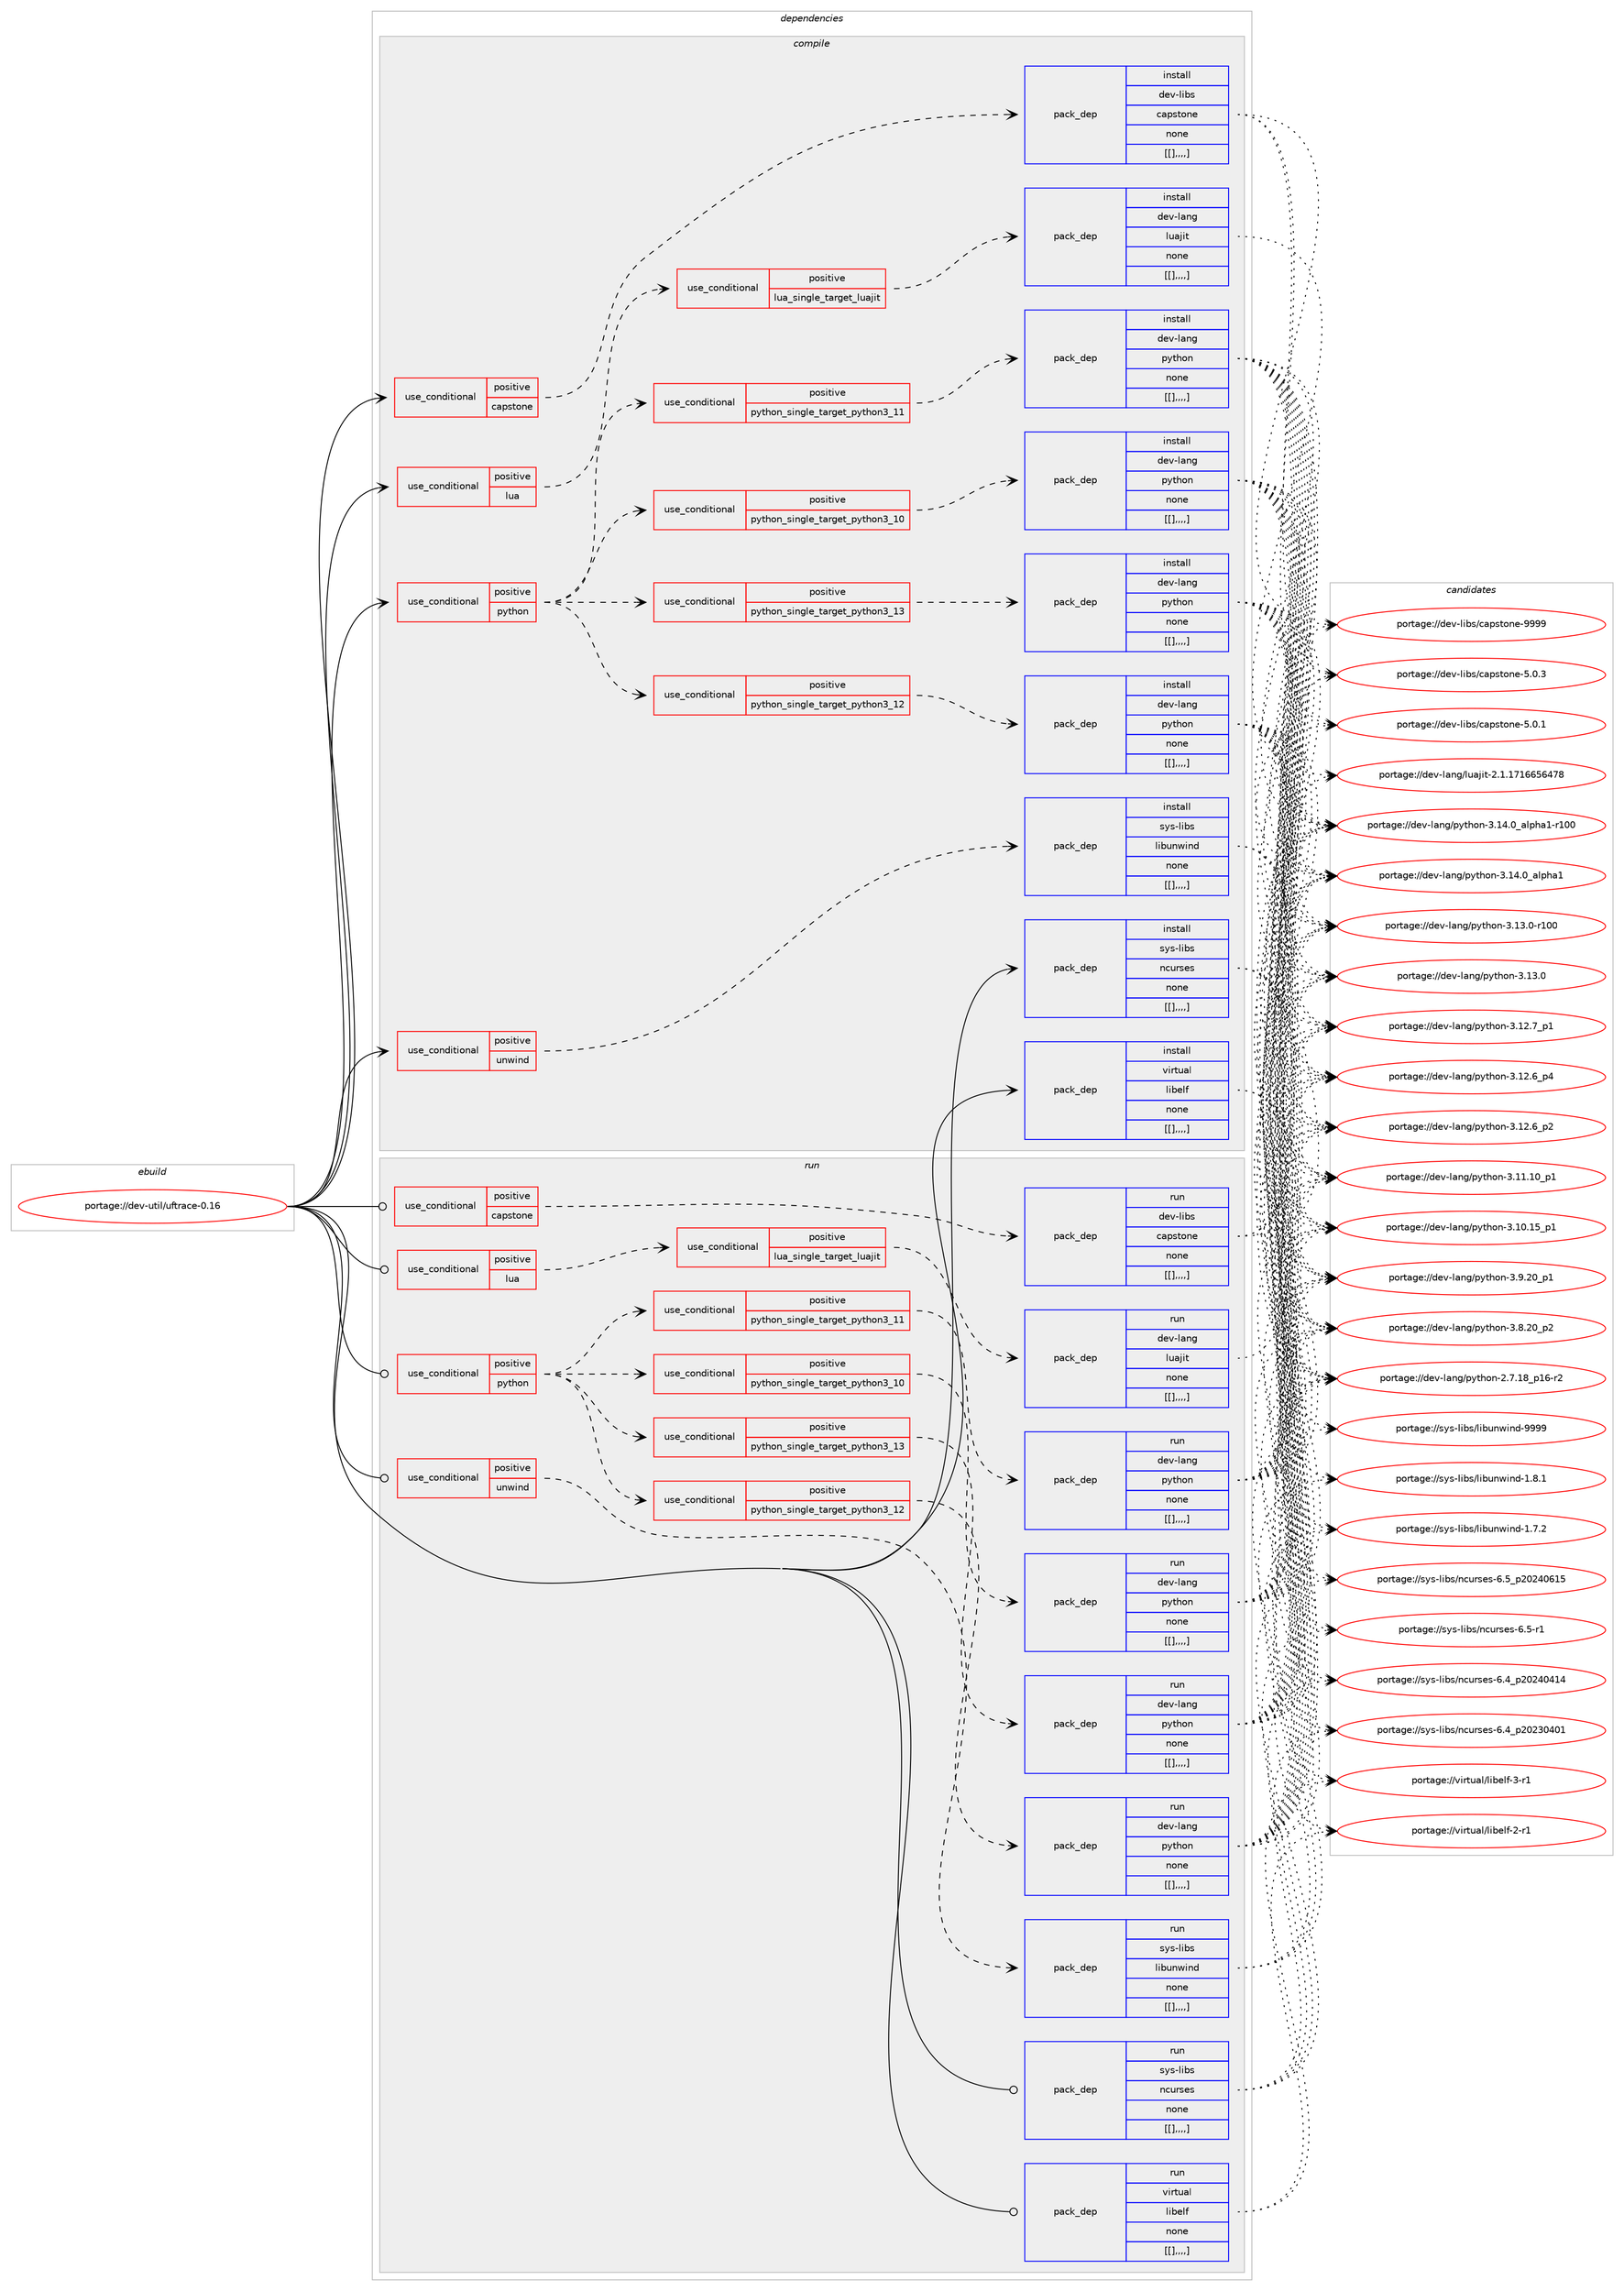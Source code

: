 digraph prolog {

# *************
# Graph options
# *************

newrank=true;
concentrate=true;
compound=true;
graph [rankdir=LR,fontname=Helvetica,fontsize=10,ranksep=1.5];#, ranksep=2.5, nodesep=0.2];
edge  [arrowhead=vee];
node  [fontname=Helvetica,fontsize=10];

# **********
# The ebuild
# **********

subgraph cluster_leftcol {
color=gray;
label=<<i>ebuild</i>>;
id [label="portage://dev-util/uftrace-0.16", color=red, width=4, href="../dev-util/uftrace-0.16.svg"];
}

# ****************
# The dependencies
# ****************

subgraph cluster_midcol {
color=gray;
label=<<i>dependencies</i>>;
subgraph cluster_compile {
fillcolor="#eeeeee";
style=filled;
label=<<i>compile</i>>;
subgraph cond66650 {
dependency232285 [label=<<TABLE BORDER="0" CELLBORDER="1" CELLSPACING="0" CELLPADDING="4"><TR><TD ROWSPAN="3" CELLPADDING="10">use_conditional</TD></TR><TR><TD>positive</TD></TR><TR><TD>capstone</TD></TR></TABLE>>, shape=none, color=red];
subgraph pack164101 {
dependency232297 [label=<<TABLE BORDER="0" CELLBORDER="1" CELLSPACING="0" CELLPADDING="4" WIDTH="220"><TR><TD ROWSPAN="6" CELLPADDING="30">pack_dep</TD></TR><TR><TD WIDTH="110">install</TD></TR><TR><TD>dev-libs</TD></TR><TR><TD>capstone</TD></TR><TR><TD>none</TD></TR><TR><TD>[[],,,,]</TD></TR></TABLE>>, shape=none, color=blue];
}
dependency232285:e -> dependency232297:w [weight=20,style="dashed",arrowhead="vee"];
}
id:e -> dependency232285:w [weight=20,style="solid",arrowhead="vee"];
subgraph cond66658 {
dependency232338 [label=<<TABLE BORDER="0" CELLBORDER="1" CELLSPACING="0" CELLPADDING="4"><TR><TD ROWSPAN="3" CELLPADDING="10">use_conditional</TD></TR><TR><TD>positive</TD></TR><TR><TD>lua</TD></TR></TABLE>>, shape=none, color=red];
subgraph cond66671 {
dependency232367 [label=<<TABLE BORDER="0" CELLBORDER="1" CELLSPACING="0" CELLPADDING="4"><TR><TD ROWSPAN="3" CELLPADDING="10">use_conditional</TD></TR><TR><TD>positive</TD></TR><TR><TD>lua_single_target_luajit</TD></TR></TABLE>>, shape=none, color=red];
subgraph pack164150 {
dependency232419 [label=<<TABLE BORDER="0" CELLBORDER="1" CELLSPACING="0" CELLPADDING="4" WIDTH="220"><TR><TD ROWSPAN="6" CELLPADDING="30">pack_dep</TD></TR><TR><TD WIDTH="110">install</TD></TR><TR><TD>dev-lang</TD></TR><TR><TD>luajit</TD></TR><TR><TD>none</TD></TR><TR><TD>[[],,,,]</TD></TR></TABLE>>, shape=none, color=blue];
}
dependency232367:e -> dependency232419:w [weight=20,style="dashed",arrowhead="vee"];
}
dependency232338:e -> dependency232367:w [weight=20,style="dashed",arrowhead="vee"];
}
id:e -> dependency232338:w [weight=20,style="solid",arrowhead="vee"];
subgraph cond66688 {
dependency232436 [label=<<TABLE BORDER="0" CELLBORDER="1" CELLSPACING="0" CELLPADDING="4"><TR><TD ROWSPAN="3" CELLPADDING="10">use_conditional</TD></TR><TR><TD>positive</TD></TR><TR><TD>python</TD></TR></TABLE>>, shape=none, color=red];
subgraph cond66694 {
dependency232455 [label=<<TABLE BORDER="0" CELLBORDER="1" CELLSPACING="0" CELLPADDING="4"><TR><TD ROWSPAN="3" CELLPADDING="10">use_conditional</TD></TR><TR><TD>positive</TD></TR><TR><TD>python_single_target_python3_10</TD></TR></TABLE>>, shape=none, color=red];
subgraph pack164261 {
dependency232513 [label=<<TABLE BORDER="0" CELLBORDER="1" CELLSPACING="0" CELLPADDING="4" WIDTH="220"><TR><TD ROWSPAN="6" CELLPADDING="30">pack_dep</TD></TR><TR><TD WIDTH="110">install</TD></TR><TR><TD>dev-lang</TD></TR><TR><TD>python</TD></TR><TR><TD>none</TD></TR><TR><TD>[[],,,,]</TD></TR></TABLE>>, shape=none, color=blue];
}
dependency232455:e -> dependency232513:w [weight=20,style="dashed",arrowhead="vee"];
}
dependency232436:e -> dependency232455:w [weight=20,style="dashed",arrowhead="vee"];
subgraph cond66709 {
dependency232518 [label=<<TABLE BORDER="0" CELLBORDER="1" CELLSPACING="0" CELLPADDING="4"><TR><TD ROWSPAN="3" CELLPADDING="10">use_conditional</TD></TR><TR><TD>positive</TD></TR><TR><TD>python_single_target_python3_11</TD></TR></TABLE>>, shape=none, color=red];
subgraph pack164269 {
dependency232551 [label=<<TABLE BORDER="0" CELLBORDER="1" CELLSPACING="0" CELLPADDING="4" WIDTH="220"><TR><TD ROWSPAN="6" CELLPADDING="30">pack_dep</TD></TR><TR><TD WIDTH="110">install</TD></TR><TR><TD>dev-lang</TD></TR><TR><TD>python</TD></TR><TR><TD>none</TD></TR><TR><TD>[[],,,,]</TD></TR></TABLE>>, shape=none, color=blue];
}
dependency232518:e -> dependency232551:w [weight=20,style="dashed",arrowhead="vee"];
}
dependency232436:e -> dependency232518:w [weight=20,style="dashed",arrowhead="vee"];
subgraph cond66721 {
dependency232585 [label=<<TABLE BORDER="0" CELLBORDER="1" CELLSPACING="0" CELLPADDING="4"><TR><TD ROWSPAN="3" CELLPADDING="10">use_conditional</TD></TR><TR><TD>positive</TD></TR><TR><TD>python_single_target_python3_12</TD></TR></TABLE>>, shape=none, color=red];
subgraph pack164331 {
dependency232627 [label=<<TABLE BORDER="0" CELLBORDER="1" CELLSPACING="0" CELLPADDING="4" WIDTH="220"><TR><TD ROWSPAN="6" CELLPADDING="30">pack_dep</TD></TR><TR><TD WIDTH="110">install</TD></TR><TR><TD>dev-lang</TD></TR><TR><TD>python</TD></TR><TR><TD>none</TD></TR><TR><TD>[[],,,,]</TD></TR></TABLE>>, shape=none, color=blue];
}
dependency232585:e -> dependency232627:w [weight=20,style="dashed",arrowhead="vee"];
}
dependency232436:e -> dependency232585:w [weight=20,style="dashed",arrowhead="vee"];
subgraph cond66730 {
dependency232665 [label=<<TABLE BORDER="0" CELLBORDER="1" CELLSPACING="0" CELLPADDING="4"><TR><TD ROWSPAN="3" CELLPADDING="10">use_conditional</TD></TR><TR><TD>positive</TD></TR><TR><TD>python_single_target_python3_13</TD></TR></TABLE>>, shape=none, color=red];
subgraph pack164382 {
dependency232684 [label=<<TABLE BORDER="0" CELLBORDER="1" CELLSPACING="0" CELLPADDING="4" WIDTH="220"><TR><TD ROWSPAN="6" CELLPADDING="30">pack_dep</TD></TR><TR><TD WIDTH="110">install</TD></TR><TR><TD>dev-lang</TD></TR><TR><TD>python</TD></TR><TR><TD>none</TD></TR><TR><TD>[[],,,,]</TD></TR></TABLE>>, shape=none, color=blue];
}
dependency232665:e -> dependency232684:w [weight=20,style="dashed",arrowhead="vee"];
}
dependency232436:e -> dependency232665:w [weight=20,style="dashed",arrowhead="vee"];
}
id:e -> dependency232436:w [weight=20,style="solid",arrowhead="vee"];
subgraph cond66752 {
dependency232693 [label=<<TABLE BORDER="0" CELLBORDER="1" CELLSPACING="0" CELLPADDING="4"><TR><TD ROWSPAN="3" CELLPADDING="10">use_conditional</TD></TR><TR><TD>positive</TD></TR><TR><TD>unwind</TD></TR></TABLE>>, shape=none, color=red];
subgraph pack164416 {
dependency232711 [label=<<TABLE BORDER="0" CELLBORDER="1" CELLSPACING="0" CELLPADDING="4" WIDTH="220"><TR><TD ROWSPAN="6" CELLPADDING="30">pack_dep</TD></TR><TR><TD WIDTH="110">install</TD></TR><TR><TD>sys-libs</TD></TR><TR><TD>libunwind</TD></TR><TR><TD>none</TD></TR><TR><TD>[[],,,,]</TD></TR></TABLE>>, shape=none, color=blue];
}
dependency232693:e -> dependency232711:w [weight=20,style="dashed",arrowhead="vee"];
}
id:e -> dependency232693:w [weight=20,style="solid",arrowhead="vee"];
subgraph pack164430 {
dependency232734 [label=<<TABLE BORDER="0" CELLBORDER="1" CELLSPACING="0" CELLPADDING="4" WIDTH="220"><TR><TD ROWSPAN="6" CELLPADDING="30">pack_dep</TD></TR><TR><TD WIDTH="110">install</TD></TR><TR><TD>sys-libs</TD></TR><TR><TD>ncurses</TD></TR><TR><TD>none</TD></TR><TR><TD>[[],,,,]</TD></TR></TABLE>>, shape=none, color=blue];
}
id:e -> dependency232734:w [weight=20,style="solid",arrowhead="vee"];
subgraph pack164432 {
dependency232738 [label=<<TABLE BORDER="0" CELLBORDER="1" CELLSPACING="0" CELLPADDING="4" WIDTH="220"><TR><TD ROWSPAN="6" CELLPADDING="30">pack_dep</TD></TR><TR><TD WIDTH="110">install</TD></TR><TR><TD>virtual</TD></TR><TR><TD>libelf</TD></TR><TR><TD>none</TD></TR><TR><TD>[[],,,,]</TD></TR></TABLE>>, shape=none, color=blue];
}
id:e -> dependency232738:w [weight=20,style="solid",arrowhead="vee"];
}
subgraph cluster_compileandrun {
fillcolor="#eeeeee";
style=filled;
label=<<i>compile and run</i>>;
}
subgraph cluster_run {
fillcolor="#eeeeee";
style=filled;
label=<<i>run</i>>;
subgraph cond66773 {
dependency232777 [label=<<TABLE BORDER="0" CELLBORDER="1" CELLSPACING="0" CELLPADDING="4"><TR><TD ROWSPAN="3" CELLPADDING="10">use_conditional</TD></TR><TR><TD>positive</TD></TR><TR><TD>capstone</TD></TR></TABLE>>, shape=none, color=red];
subgraph pack164477 {
dependency232798 [label=<<TABLE BORDER="0" CELLBORDER="1" CELLSPACING="0" CELLPADDING="4" WIDTH="220"><TR><TD ROWSPAN="6" CELLPADDING="30">pack_dep</TD></TR><TR><TD WIDTH="110">run</TD></TR><TR><TD>dev-libs</TD></TR><TR><TD>capstone</TD></TR><TR><TD>none</TD></TR><TR><TD>[[],,,,]</TD></TR></TABLE>>, shape=none, color=blue];
}
dependency232777:e -> dependency232798:w [weight=20,style="dashed",arrowhead="vee"];
}
id:e -> dependency232777:w [weight=20,style="solid",arrowhead="odot"];
subgraph cond66787 {
dependency232831 [label=<<TABLE BORDER="0" CELLBORDER="1" CELLSPACING="0" CELLPADDING="4"><TR><TD ROWSPAN="3" CELLPADDING="10">use_conditional</TD></TR><TR><TD>positive</TD></TR><TR><TD>lua</TD></TR></TABLE>>, shape=none, color=red];
subgraph cond66802 {
dependency232883 [label=<<TABLE BORDER="0" CELLBORDER="1" CELLSPACING="0" CELLPADDING="4"><TR><TD ROWSPAN="3" CELLPADDING="10">use_conditional</TD></TR><TR><TD>positive</TD></TR><TR><TD>lua_single_target_luajit</TD></TR></TABLE>>, shape=none, color=red];
subgraph pack164553 {
dependency232927 [label=<<TABLE BORDER="0" CELLBORDER="1" CELLSPACING="0" CELLPADDING="4" WIDTH="220"><TR><TD ROWSPAN="6" CELLPADDING="30">pack_dep</TD></TR><TR><TD WIDTH="110">run</TD></TR><TR><TD>dev-lang</TD></TR><TR><TD>luajit</TD></TR><TR><TD>none</TD></TR><TR><TD>[[],,,,]</TD></TR></TABLE>>, shape=none, color=blue];
}
dependency232883:e -> dependency232927:w [weight=20,style="dashed",arrowhead="vee"];
}
dependency232831:e -> dependency232883:w [weight=20,style="dashed",arrowhead="vee"];
}
id:e -> dependency232831:w [weight=20,style="solid",arrowhead="odot"];
subgraph cond66824 {
dependency232982 [label=<<TABLE BORDER="0" CELLBORDER="1" CELLSPACING="0" CELLPADDING="4"><TR><TD ROWSPAN="3" CELLPADDING="10">use_conditional</TD></TR><TR><TD>positive</TD></TR><TR><TD>python</TD></TR></TABLE>>, shape=none, color=red];
subgraph cond66831 {
dependency233001 [label=<<TABLE BORDER="0" CELLBORDER="1" CELLSPACING="0" CELLPADDING="4"><TR><TD ROWSPAN="3" CELLPADDING="10">use_conditional</TD></TR><TR><TD>positive</TD></TR><TR><TD>python_single_target_python3_10</TD></TR></TABLE>>, shape=none, color=red];
subgraph pack164614 {
dependency233034 [label=<<TABLE BORDER="0" CELLBORDER="1" CELLSPACING="0" CELLPADDING="4" WIDTH="220"><TR><TD ROWSPAN="6" CELLPADDING="30">pack_dep</TD></TR><TR><TD WIDTH="110">run</TD></TR><TR><TD>dev-lang</TD></TR><TR><TD>python</TD></TR><TR><TD>none</TD></TR><TR><TD>[[],,,,]</TD></TR></TABLE>>, shape=none, color=blue];
}
dependency233001:e -> dependency233034:w [weight=20,style="dashed",arrowhead="vee"];
}
dependency232982:e -> dependency233001:w [weight=20,style="dashed",arrowhead="vee"];
subgraph cond66856 {
dependency233054 [label=<<TABLE BORDER="0" CELLBORDER="1" CELLSPACING="0" CELLPADDING="4"><TR><TD ROWSPAN="3" CELLPADDING="10">use_conditional</TD></TR><TR><TD>positive</TD></TR><TR><TD>python_single_target_python3_11</TD></TR></TABLE>>, shape=none, color=red];
subgraph pack164772 {
dependency233272 [label=<<TABLE BORDER="0" CELLBORDER="1" CELLSPACING="0" CELLPADDING="4" WIDTH="220"><TR><TD ROWSPAN="6" CELLPADDING="30">pack_dep</TD></TR><TR><TD WIDTH="110">run</TD></TR><TR><TD>dev-lang</TD></TR><TR><TD>python</TD></TR><TR><TD>none</TD></TR><TR><TD>[[],,,,]</TD></TR></TABLE>>, shape=none, color=blue];
}
dependency233054:e -> dependency233272:w [weight=20,style="dashed",arrowhead="vee"];
}
dependency232982:e -> dependency233054:w [weight=20,style="dashed",arrowhead="vee"];
subgraph cond66923 {
dependency233278 [label=<<TABLE BORDER="0" CELLBORDER="1" CELLSPACING="0" CELLPADDING="4"><TR><TD ROWSPAN="3" CELLPADDING="10">use_conditional</TD></TR><TR><TD>positive</TD></TR><TR><TD>python_single_target_python3_12</TD></TR></TABLE>>, shape=none, color=red];
subgraph pack164814 {
dependency233295 [label=<<TABLE BORDER="0" CELLBORDER="1" CELLSPACING="0" CELLPADDING="4" WIDTH="220"><TR><TD ROWSPAN="6" CELLPADDING="30">pack_dep</TD></TR><TR><TD WIDTH="110">run</TD></TR><TR><TD>dev-lang</TD></TR><TR><TD>python</TD></TR><TR><TD>none</TD></TR><TR><TD>[[],,,,]</TD></TR></TABLE>>, shape=none, color=blue];
}
dependency233278:e -> dependency233295:w [weight=20,style="dashed",arrowhead="vee"];
}
dependency232982:e -> dependency233278:w [weight=20,style="dashed",arrowhead="vee"];
subgraph cond66940 {
dependency233326 [label=<<TABLE BORDER="0" CELLBORDER="1" CELLSPACING="0" CELLPADDING="4"><TR><TD ROWSPAN="3" CELLPADDING="10">use_conditional</TD></TR><TR><TD>positive</TD></TR><TR><TD>python_single_target_python3_13</TD></TR></TABLE>>, shape=none, color=red];
subgraph pack164830 {
dependency233327 [label=<<TABLE BORDER="0" CELLBORDER="1" CELLSPACING="0" CELLPADDING="4" WIDTH="220"><TR><TD ROWSPAN="6" CELLPADDING="30">pack_dep</TD></TR><TR><TD WIDTH="110">run</TD></TR><TR><TD>dev-lang</TD></TR><TR><TD>python</TD></TR><TR><TD>none</TD></TR><TR><TD>[[],,,,]</TD></TR></TABLE>>, shape=none, color=blue];
}
dependency233326:e -> dependency233327:w [weight=20,style="dashed",arrowhead="vee"];
}
dependency232982:e -> dependency233326:w [weight=20,style="dashed",arrowhead="vee"];
}
id:e -> dependency232982:w [weight=20,style="solid",arrowhead="odot"];
subgraph cond66944 {
dependency233365 [label=<<TABLE BORDER="0" CELLBORDER="1" CELLSPACING="0" CELLPADDING="4"><TR><TD ROWSPAN="3" CELLPADDING="10">use_conditional</TD></TR><TR><TD>positive</TD></TR><TR><TD>unwind</TD></TR></TABLE>>, shape=none, color=red];
subgraph pack164856 {
dependency233371 [label=<<TABLE BORDER="0" CELLBORDER="1" CELLSPACING="0" CELLPADDING="4" WIDTH="220"><TR><TD ROWSPAN="6" CELLPADDING="30">pack_dep</TD></TR><TR><TD WIDTH="110">run</TD></TR><TR><TD>sys-libs</TD></TR><TR><TD>libunwind</TD></TR><TR><TD>none</TD></TR><TR><TD>[[],,,,]</TD></TR></TABLE>>, shape=none, color=blue];
}
dependency233365:e -> dependency233371:w [weight=20,style="dashed",arrowhead="vee"];
}
id:e -> dependency233365:w [weight=20,style="solid",arrowhead="odot"];
subgraph pack164863 {
dependency233379 [label=<<TABLE BORDER="0" CELLBORDER="1" CELLSPACING="0" CELLPADDING="4" WIDTH="220"><TR><TD ROWSPAN="6" CELLPADDING="30">pack_dep</TD></TR><TR><TD WIDTH="110">run</TD></TR><TR><TD>sys-libs</TD></TR><TR><TD>ncurses</TD></TR><TR><TD>none</TD></TR><TR><TD>[[],,,,]</TD></TR></TABLE>>, shape=none, color=blue];
}
id:e -> dependency233379:w [weight=20,style="solid",arrowhead="odot"];
subgraph pack164906 {
dependency233436 [label=<<TABLE BORDER="0" CELLBORDER="1" CELLSPACING="0" CELLPADDING="4" WIDTH="220"><TR><TD ROWSPAN="6" CELLPADDING="30">pack_dep</TD></TR><TR><TD WIDTH="110">run</TD></TR><TR><TD>virtual</TD></TR><TR><TD>libelf</TD></TR><TR><TD>none</TD></TR><TR><TD>[[],,,,]</TD></TR></TABLE>>, shape=none, color=blue];
}
id:e -> dependency233436:w [weight=20,style="solid",arrowhead="odot"];
}
}

# **************
# The candidates
# **************

subgraph cluster_choices {
rank=same;
color=gray;
label=<<i>candidates</i>>;

subgraph choice164143 {
color=black;
nodesep=1;
choice10010111845108105981154799971121151161111101014557575757 [label="portage://dev-libs/capstone-9999", color=red, width=4,href="../dev-libs/capstone-9999.svg"];
choice1001011184510810598115479997112115116111110101455346484651 [label="portage://dev-libs/capstone-5.0.3", color=red, width=4,href="../dev-libs/capstone-5.0.3.svg"];
choice1001011184510810598115479997112115116111110101455346484649 [label="portage://dev-libs/capstone-5.0.1", color=red, width=4,href="../dev-libs/capstone-5.0.1.svg"];
dependency232297:e -> choice10010111845108105981154799971121151161111101014557575757:w [style=dotted,weight="100"];
dependency232297:e -> choice1001011184510810598115479997112115116111110101455346484651:w [style=dotted,weight="100"];
dependency232297:e -> choice1001011184510810598115479997112115116111110101455346484649:w [style=dotted,weight="100"];
}
subgraph choice164211 {
color=black;
nodesep=1;
choice10010111845108971101034710811797106105116455046494649554954545354525556 [label="portage://dev-lang/luajit-2.1.1716656478", color=red, width=4,href="../dev-lang/luajit-2.1.1716656478.svg"];
dependency232419:e -> choice10010111845108971101034710811797106105116455046494649554954545354525556:w [style=dotted,weight="100"];
}
subgraph choice164226 {
color=black;
nodesep=1;
choice100101118451089711010347112121116104111110455146495246489597108112104974945114494848 [label="portage://dev-lang/python-3.14.0_alpha1-r100", color=red, width=4,href="../dev-lang/python-3.14.0_alpha1-r100.svg"];
choice1001011184510897110103471121211161041111104551464952464895971081121049749 [label="portage://dev-lang/python-3.14.0_alpha1", color=red, width=4,href="../dev-lang/python-3.14.0_alpha1.svg"];
choice1001011184510897110103471121211161041111104551464951464845114494848 [label="portage://dev-lang/python-3.13.0-r100", color=red, width=4,href="../dev-lang/python-3.13.0-r100.svg"];
choice10010111845108971101034711212111610411111045514649514648 [label="portage://dev-lang/python-3.13.0", color=red, width=4,href="../dev-lang/python-3.13.0.svg"];
choice100101118451089711010347112121116104111110455146495046559511249 [label="portage://dev-lang/python-3.12.7_p1", color=red, width=4,href="../dev-lang/python-3.12.7_p1.svg"];
choice100101118451089711010347112121116104111110455146495046549511252 [label="portage://dev-lang/python-3.12.6_p4", color=red, width=4,href="../dev-lang/python-3.12.6_p4.svg"];
choice100101118451089711010347112121116104111110455146495046549511250 [label="portage://dev-lang/python-3.12.6_p2", color=red, width=4,href="../dev-lang/python-3.12.6_p2.svg"];
choice10010111845108971101034711212111610411111045514649494649489511249 [label="portage://dev-lang/python-3.11.10_p1", color=red, width=4,href="../dev-lang/python-3.11.10_p1.svg"];
choice10010111845108971101034711212111610411111045514649484649539511249 [label="portage://dev-lang/python-3.10.15_p1", color=red, width=4,href="../dev-lang/python-3.10.15_p1.svg"];
choice100101118451089711010347112121116104111110455146574650489511249 [label="portage://dev-lang/python-3.9.20_p1", color=red, width=4,href="../dev-lang/python-3.9.20_p1.svg"];
choice100101118451089711010347112121116104111110455146564650489511250 [label="portage://dev-lang/python-3.8.20_p2", color=red, width=4,href="../dev-lang/python-3.8.20_p2.svg"];
choice100101118451089711010347112121116104111110455046554649569511249544511450 [label="portage://dev-lang/python-2.7.18_p16-r2", color=red, width=4,href="../dev-lang/python-2.7.18_p16-r2.svg"];
dependency232513:e -> choice100101118451089711010347112121116104111110455146495246489597108112104974945114494848:w [style=dotted,weight="100"];
dependency232513:e -> choice1001011184510897110103471121211161041111104551464952464895971081121049749:w [style=dotted,weight="100"];
dependency232513:e -> choice1001011184510897110103471121211161041111104551464951464845114494848:w [style=dotted,weight="100"];
dependency232513:e -> choice10010111845108971101034711212111610411111045514649514648:w [style=dotted,weight="100"];
dependency232513:e -> choice100101118451089711010347112121116104111110455146495046559511249:w [style=dotted,weight="100"];
dependency232513:e -> choice100101118451089711010347112121116104111110455146495046549511252:w [style=dotted,weight="100"];
dependency232513:e -> choice100101118451089711010347112121116104111110455146495046549511250:w [style=dotted,weight="100"];
dependency232513:e -> choice10010111845108971101034711212111610411111045514649494649489511249:w [style=dotted,weight="100"];
dependency232513:e -> choice10010111845108971101034711212111610411111045514649484649539511249:w [style=dotted,weight="100"];
dependency232513:e -> choice100101118451089711010347112121116104111110455146574650489511249:w [style=dotted,weight="100"];
dependency232513:e -> choice100101118451089711010347112121116104111110455146564650489511250:w [style=dotted,weight="100"];
dependency232513:e -> choice100101118451089711010347112121116104111110455046554649569511249544511450:w [style=dotted,weight="100"];
}
subgraph choice164248 {
color=black;
nodesep=1;
choice100101118451089711010347112121116104111110455146495246489597108112104974945114494848 [label="portage://dev-lang/python-3.14.0_alpha1-r100", color=red, width=4,href="../dev-lang/python-3.14.0_alpha1-r100.svg"];
choice1001011184510897110103471121211161041111104551464952464895971081121049749 [label="portage://dev-lang/python-3.14.0_alpha1", color=red, width=4,href="../dev-lang/python-3.14.0_alpha1.svg"];
choice1001011184510897110103471121211161041111104551464951464845114494848 [label="portage://dev-lang/python-3.13.0-r100", color=red, width=4,href="../dev-lang/python-3.13.0-r100.svg"];
choice10010111845108971101034711212111610411111045514649514648 [label="portage://dev-lang/python-3.13.0", color=red, width=4,href="../dev-lang/python-3.13.0.svg"];
choice100101118451089711010347112121116104111110455146495046559511249 [label="portage://dev-lang/python-3.12.7_p1", color=red, width=4,href="../dev-lang/python-3.12.7_p1.svg"];
choice100101118451089711010347112121116104111110455146495046549511252 [label="portage://dev-lang/python-3.12.6_p4", color=red, width=4,href="../dev-lang/python-3.12.6_p4.svg"];
choice100101118451089711010347112121116104111110455146495046549511250 [label="portage://dev-lang/python-3.12.6_p2", color=red, width=4,href="../dev-lang/python-3.12.6_p2.svg"];
choice10010111845108971101034711212111610411111045514649494649489511249 [label="portage://dev-lang/python-3.11.10_p1", color=red, width=4,href="../dev-lang/python-3.11.10_p1.svg"];
choice10010111845108971101034711212111610411111045514649484649539511249 [label="portage://dev-lang/python-3.10.15_p1", color=red, width=4,href="../dev-lang/python-3.10.15_p1.svg"];
choice100101118451089711010347112121116104111110455146574650489511249 [label="portage://dev-lang/python-3.9.20_p1", color=red, width=4,href="../dev-lang/python-3.9.20_p1.svg"];
choice100101118451089711010347112121116104111110455146564650489511250 [label="portage://dev-lang/python-3.8.20_p2", color=red, width=4,href="../dev-lang/python-3.8.20_p2.svg"];
choice100101118451089711010347112121116104111110455046554649569511249544511450 [label="portage://dev-lang/python-2.7.18_p16-r2", color=red, width=4,href="../dev-lang/python-2.7.18_p16-r2.svg"];
dependency232551:e -> choice100101118451089711010347112121116104111110455146495246489597108112104974945114494848:w [style=dotted,weight="100"];
dependency232551:e -> choice1001011184510897110103471121211161041111104551464952464895971081121049749:w [style=dotted,weight="100"];
dependency232551:e -> choice1001011184510897110103471121211161041111104551464951464845114494848:w [style=dotted,weight="100"];
dependency232551:e -> choice10010111845108971101034711212111610411111045514649514648:w [style=dotted,weight="100"];
dependency232551:e -> choice100101118451089711010347112121116104111110455146495046559511249:w [style=dotted,weight="100"];
dependency232551:e -> choice100101118451089711010347112121116104111110455146495046549511252:w [style=dotted,weight="100"];
dependency232551:e -> choice100101118451089711010347112121116104111110455146495046549511250:w [style=dotted,weight="100"];
dependency232551:e -> choice10010111845108971101034711212111610411111045514649494649489511249:w [style=dotted,weight="100"];
dependency232551:e -> choice10010111845108971101034711212111610411111045514649484649539511249:w [style=dotted,weight="100"];
dependency232551:e -> choice100101118451089711010347112121116104111110455146574650489511249:w [style=dotted,weight="100"];
dependency232551:e -> choice100101118451089711010347112121116104111110455146564650489511250:w [style=dotted,weight="100"];
dependency232551:e -> choice100101118451089711010347112121116104111110455046554649569511249544511450:w [style=dotted,weight="100"];
}
subgraph choice164285 {
color=black;
nodesep=1;
choice100101118451089711010347112121116104111110455146495246489597108112104974945114494848 [label="portage://dev-lang/python-3.14.0_alpha1-r100", color=red, width=4,href="../dev-lang/python-3.14.0_alpha1-r100.svg"];
choice1001011184510897110103471121211161041111104551464952464895971081121049749 [label="portage://dev-lang/python-3.14.0_alpha1", color=red, width=4,href="../dev-lang/python-3.14.0_alpha1.svg"];
choice1001011184510897110103471121211161041111104551464951464845114494848 [label="portage://dev-lang/python-3.13.0-r100", color=red, width=4,href="../dev-lang/python-3.13.0-r100.svg"];
choice10010111845108971101034711212111610411111045514649514648 [label="portage://dev-lang/python-3.13.0", color=red, width=4,href="../dev-lang/python-3.13.0.svg"];
choice100101118451089711010347112121116104111110455146495046559511249 [label="portage://dev-lang/python-3.12.7_p1", color=red, width=4,href="../dev-lang/python-3.12.7_p1.svg"];
choice100101118451089711010347112121116104111110455146495046549511252 [label="portage://dev-lang/python-3.12.6_p4", color=red, width=4,href="../dev-lang/python-3.12.6_p4.svg"];
choice100101118451089711010347112121116104111110455146495046549511250 [label="portage://dev-lang/python-3.12.6_p2", color=red, width=4,href="../dev-lang/python-3.12.6_p2.svg"];
choice10010111845108971101034711212111610411111045514649494649489511249 [label="portage://dev-lang/python-3.11.10_p1", color=red, width=4,href="../dev-lang/python-3.11.10_p1.svg"];
choice10010111845108971101034711212111610411111045514649484649539511249 [label="portage://dev-lang/python-3.10.15_p1", color=red, width=4,href="../dev-lang/python-3.10.15_p1.svg"];
choice100101118451089711010347112121116104111110455146574650489511249 [label="portage://dev-lang/python-3.9.20_p1", color=red, width=4,href="../dev-lang/python-3.9.20_p1.svg"];
choice100101118451089711010347112121116104111110455146564650489511250 [label="portage://dev-lang/python-3.8.20_p2", color=red, width=4,href="../dev-lang/python-3.8.20_p2.svg"];
choice100101118451089711010347112121116104111110455046554649569511249544511450 [label="portage://dev-lang/python-2.7.18_p16-r2", color=red, width=4,href="../dev-lang/python-2.7.18_p16-r2.svg"];
dependency232627:e -> choice100101118451089711010347112121116104111110455146495246489597108112104974945114494848:w [style=dotted,weight="100"];
dependency232627:e -> choice1001011184510897110103471121211161041111104551464952464895971081121049749:w [style=dotted,weight="100"];
dependency232627:e -> choice1001011184510897110103471121211161041111104551464951464845114494848:w [style=dotted,weight="100"];
dependency232627:e -> choice10010111845108971101034711212111610411111045514649514648:w [style=dotted,weight="100"];
dependency232627:e -> choice100101118451089711010347112121116104111110455146495046559511249:w [style=dotted,weight="100"];
dependency232627:e -> choice100101118451089711010347112121116104111110455146495046549511252:w [style=dotted,weight="100"];
dependency232627:e -> choice100101118451089711010347112121116104111110455146495046549511250:w [style=dotted,weight="100"];
dependency232627:e -> choice10010111845108971101034711212111610411111045514649494649489511249:w [style=dotted,weight="100"];
dependency232627:e -> choice10010111845108971101034711212111610411111045514649484649539511249:w [style=dotted,weight="100"];
dependency232627:e -> choice100101118451089711010347112121116104111110455146574650489511249:w [style=dotted,weight="100"];
dependency232627:e -> choice100101118451089711010347112121116104111110455146564650489511250:w [style=dotted,weight="100"];
dependency232627:e -> choice100101118451089711010347112121116104111110455046554649569511249544511450:w [style=dotted,weight="100"];
}
subgraph choice164296 {
color=black;
nodesep=1;
choice100101118451089711010347112121116104111110455146495246489597108112104974945114494848 [label="portage://dev-lang/python-3.14.0_alpha1-r100", color=red, width=4,href="../dev-lang/python-3.14.0_alpha1-r100.svg"];
choice1001011184510897110103471121211161041111104551464952464895971081121049749 [label="portage://dev-lang/python-3.14.0_alpha1", color=red, width=4,href="../dev-lang/python-3.14.0_alpha1.svg"];
choice1001011184510897110103471121211161041111104551464951464845114494848 [label="portage://dev-lang/python-3.13.0-r100", color=red, width=4,href="../dev-lang/python-3.13.0-r100.svg"];
choice10010111845108971101034711212111610411111045514649514648 [label="portage://dev-lang/python-3.13.0", color=red, width=4,href="../dev-lang/python-3.13.0.svg"];
choice100101118451089711010347112121116104111110455146495046559511249 [label="portage://dev-lang/python-3.12.7_p1", color=red, width=4,href="../dev-lang/python-3.12.7_p1.svg"];
choice100101118451089711010347112121116104111110455146495046549511252 [label="portage://dev-lang/python-3.12.6_p4", color=red, width=4,href="../dev-lang/python-3.12.6_p4.svg"];
choice100101118451089711010347112121116104111110455146495046549511250 [label="portage://dev-lang/python-3.12.6_p2", color=red, width=4,href="../dev-lang/python-3.12.6_p2.svg"];
choice10010111845108971101034711212111610411111045514649494649489511249 [label="portage://dev-lang/python-3.11.10_p1", color=red, width=4,href="../dev-lang/python-3.11.10_p1.svg"];
choice10010111845108971101034711212111610411111045514649484649539511249 [label="portage://dev-lang/python-3.10.15_p1", color=red, width=4,href="../dev-lang/python-3.10.15_p1.svg"];
choice100101118451089711010347112121116104111110455146574650489511249 [label="portage://dev-lang/python-3.9.20_p1", color=red, width=4,href="../dev-lang/python-3.9.20_p1.svg"];
choice100101118451089711010347112121116104111110455146564650489511250 [label="portage://dev-lang/python-3.8.20_p2", color=red, width=4,href="../dev-lang/python-3.8.20_p2.svg"];
choice100101118451089711010347112121116104111110455046554649569511249544511450 [label="portage://dev-lang/python-2.7.18_p16-r2", color=red, width=4,href="../dev-lang/python-2.7.18_p16-r2.svg"];
dependency232684:e -> choice100101118451089711010347112121116104111110455146495246489597108112104974945114494848:w [style=dotted,weight="100"];
dependency232684:e -> choice1001011184510897110103471121211161041111104551464952464895971081121049749:w [style=dotted,weight="100"];
dependency232684:e -> choice1001011184510897110103471121211161041111104551464951464845114494848:w [style=dotted,weight="100"];
dependency232684:e -> choice10010111845108971101034711212111610411111045514649514648:w [style=dotted,weight="100"];
dependency232684:e -> choice100101118451089711010347112121116104111110455146495046559511249:w [style=dotted,weight="100"];
dependency232684:e -> choice100101118451089711010347112121116104111110455146495046549511252:w [style=dotted,weight="100"];
dependency232684:e -> choice100101118451089711010347112121116104111110455146495046549511250:w [style=dotted,weight="100"];
dependency232684:e -> choice10010111845108971101034711212111610411111045514649494649489511249:w [style=dotted,weight="100"];
dependency232684:e -> choice10010111845108971101034711212111610411111045514649484649539511249:w [style=dotted,weight="100"];
dependency232684:e -> choice100101118451089711010347112121116104111110455146574650489511249:w [style=dotted,weight="100"];
dependency232684:e -> choice100101118451089711010347112121116104111110455146564650489511250:w [style=dotted,weight="100"];
dependency232684:e -> choice100101118451089711010347112121116104111110455046554649569511249544511450:w [style=dotted,weight="100"];
}
subgraph choice164329 {
color=black;
nodesep=1;
choice115121115451081059811547108105981171101191051101004557575757 [label="portage://sys-libs/libunwind-9999", color=red, width=4,href="../sys-libs/libunwind-9999.svg"];
choice11512111545108105981154710810598117110119105110100454946564649 [label="portage://sys-libs/libunwind-1.8.1", color=red, width=4,href="../sys-libs/libunwind-1.8.1.svg"];
choice11512111545108105981154710810598117110119105110100454946554650 [label="portage://sys-libs/libunwind-1.7.2", color=red, width=4,href="../sys-libs/libunwind-1.7.2.svg"];
dependency232711:e -> choice115121115451081059811547108105981171101191051101004557575757:w [style=dotted,weight="100"];
dependency232711:e -> choice11512111545108105981154710810598117110119105110100454946564649:w [style=dotted,weight="100"];
dependency232711:e -> choice11512111545108105981154710810598117110119105110100454946554650:w [style=dotted,weight="100"];
}
subgraph choice164334 {
color=black;
nodesep=1;
choice1151211154510810598115471109911711411510111545544653951125048505248544953 [label="portage://sys-libs/ncurses-6.5_p20240615", color=red, width=4,href="../sys-libs/ncurses-6.5_p20240615.svg"];
choice11512111545108105981154711099117114115101115455446534511449 [label="portage://sys-libs/ncurses-6.5-r1", color=red, width=4,href="../sys-libs/ncurses-6.5-r1.svg"];
choice1151211154510810598115471109911711411510111545544652951125048505248524952 [label="portage://sys-libs/ncurses-6.4_p20240414", color=red, width=4,href="../sys-libs/ncurses-6.4_p20240414.svg"];
choice1151211154510810598115471109911711411510111545544652951125048505148524849 [label="portage://sys-libs/ncurses-6.4_p20230401", color=red, width=4,href="../sys-libs/ncurses-6.4_p20230401.svg"];
dependency232734:e -> choice1151211154510810598115471109911711411510111545544653951125048505248544953:w [style=dotted,weight="100"];
dependency232734:e -> choice11512111545108105981154711099117114115101115455446534511449:w [style=dotted,weight="100"];
dependency232734:e -> choice1151211154510810598115471109911711411510111545544652951125048505248524952:w [style=dotted,weight="100"];
dependency232734:e -> choice1151211154510810598115471109911711411510111545544652951125048505148524849:w [style=dotted,weight="100"];
}
subgraph choice164352 {
color=black;
nodesep=1;
choice11810511411611797108471081059810110810245514511449 [label="portage://virtual/libelf-3-r1", color=red, width=4,href="../virtual/libelf-3-r1.svg"];
choice11810511411611797108471081059810110810245504511449 [label="portage://virtual/libelf-2-r1", color=red, width=4,href="../virtual/libelf-2-r1.svg"];
dependency232738:e -> choice11810511411611797108471081059810110810245514511449:w [style=dotted,weight="100"];
dependency232738:e -> choice11810511411611797108471081059810110810245504511449:w [style=dotted,weight="100"];
}
subgraph choice164354 {
color=black;
nodesep=1;
choice10010111845108105981154799971121151161111101014557575757 [label="portage://dev-libs/capstone-9999", color=red, width=4,href="../dev-libs/capstone-9999.svg"];
choice1001011184510810598115479997112115116111110101455346484651 [label="portage://dev-libs/capstone-5.0.3", color=red, width=4,href="../dev-libs/capstone-5.0.3.svg"];
choice1001011184510810598115479997112115116111110101455346484649 [label="portage://dev-libs/capstone-5.0.1", color=red, width=4,href="../dev-libs/capstone-5.0.1.svg"];
dependency232798:e -> choice10010111845108105981154799971121151161111101014557575757:w [style=dotted,weight="100"];
dependency232798:e -> choice1001011184510810598115479997112115116111110101455346484651:w [style=dotted,weight="100"];
dependency232798:e -> choice1001011184510810598115479997112115116111110101455346484649:w [style=dotted,weight="100"];
}
subgraph choice164366 {
color=black;
nodesep=1;
choice10010111845108971101034710811797106105116455046494649554954545354525556 [label="portage://dev-lang/luajit-2.1.1716656478", color=red, width=4,href="../dev-lang/luajit-2.1.1716656478.svg"];
dependency232927:e -> choice10010111845108971101034710811797106105116455046494649554954545354525556:w [style=dotted,weight="100"];
}
subgraph choice164375 {
color=black;
nodesep=1;
choice100101118451089711010347112121116104111110455146495246489597108112104974945114494848 [label="portage://dev-lang/python-3.14.0_alpha1-r100", color=red, width=4,href="../dev-lang/python-3.14.0_alpha1-r100.svg"];
choice1001011184510897110103471121211161041111104551464952464895971081121049749 [label="portage://dev-lang/python-3.14.0_alpha1", color=red, width=4,href="../dev-lang/python-3.14.0_alpha1.svg"];
choice1001011184510897110103471121211161041111104551464951464845114494848 [label="portage://dev-lang/python-3.13.0-r100", color=red, width=4,href="../dev-lang/python-3.13.0-r100.svg"];
choice10010111845108971101034711212111610411111045514649514648 [label="portage://dev-lang/python-3.13.0", color=red, width=4,href="../dev-lang/python-3.13.0.svg"];
choice100101118451089711010347112121116104111110455146495046559511249 [label="portage://dev-lang/python-3.12.7_p1", color=red, width=4,href="../dev-lang/python-3.12.7_p1.svg"];
choice100101118451089711010347112121116104111110455146495046549511252 [label="portage://dev-lang/python-3.12.6_p4", color=red, width=4,href="../dev-lang/python-3.12.6_p4.svg"];
choice100101118451089711010347112121116104111110455146495046549511250 [label="portage://dev-lang/python-3.12.6_p2", color=red, width=4,href="../dev-lang/python-3.12.6_p2.svg"];
choice10010111845108971101034711212111610411111045514649494649489511249 [label="portage://dev-lang/python-3.11.10_p1", color=red, width=4,href="../dev-lang/python-3.11.10_p1.svg"];
choice10010111845108971101034711212111610411111045514649484649539511249 [label="portage://dev-lang/python-3.10.15_p1", color=red, width=4,href="../dev-lang/python-3.10.15_p1.svg"];
choice100101118451089711010347112121116104111110455146574650489511249 [label="portage://dev-lang/python-3.9.20_p1", color=red, width=4,href="../dev-lang/python-3.9.20_p1.svg"];
choice100101118451089711010347112121116104111110455146564650489511250 [label="portage://dev-lang/python-3.8.20_p2", color=red, width=4,href="../dev-lang/python-3.8.20_p2.svg"];
choice100101118451089711010347112121116104111110455046554649569511249544511450 [label="portage://dev-lang/python-2.7.18_p16-r2", color=red, width=4,href="../dev-lang/python-2.7.18_p16-r2.svg"];
dependency233034:e -> choice100101118451089711010347112121116104111110455146495246489597108112104974945114494848:w [style=dotted,weight="100"];
dependency233034:e -> choice1001011184510897110103471121211161041111104551464952464895971081121049749:w [style=dotted,weight="100"];
dependency233034:e -> choice1001011184510897110103471121211161041111104551464951464845114494848:w [style=dotted,weight="100"];
dependency233034:e -> choice10010111845108971101034711212111610411111045514649514648:w [style=dotted,weight="100"];
dependency233034:e -> choice100101118451089711010347112121116104111110455146495046559511249:w [style=dotted,weight="100"];
dependency233034:e -> choice100101118451089711010347112121116104111110455146495046549511252:w [style=dotted,weight="100"];
dependency233034:e -> choice100101118451089711010347112121116104111110455146495046549511250:w [style=dotted,weight="100"];
dependency233034:e -> choice10010111845108971101034711212111610411111045514649494649489511249:w [style=dotted,weight="100"];
dependency233034:e -> choice10010111845108971101034711212111610411111045514649484649539511249:w [style=dotted,weight="100"];
dependency233034:e -> choice100101118451089711010347112121116104111110455146574650489511249:w [style=dotted,weight="100"];
dependency233034:e -> choice100101118451089711010347112121116104111110455146564650489511250:w [style=dotted,weight="100"];
dependency233034:e -> choice100101118451089711010347112121116104111110455046554649569511249544511450:w [style=dotted,weight="100"];
}
subgraph choice164379 {
color=black;
nodesep=1;
choice100101118451089711010347112121116104111110455146495246489597108112104974945114494848 [label="portage://dev-lang/python-3.14.0_alpha1-r100", color=red, width=4,href="../dev-lang/python-3.14.0_alpha1-r100.svg"];
choice1001011184510897110103471121211161041111104551464952464895971081121049749 [label="portage://dev-lang/python-3.14.0_alpha1", color=red, width=4,href="../dev-lang/python-3.14.0_alpha1.svg"];
choice1001011184510897110103471121211161041111104551464951464845114494848 [label="portage://dev-lang/python-3.13.0-r100", color=red, width=4,href="../dev-lang/python-3.13.0-r100.svg"];
choice10010111845108971101034711212111610411111045514649514648 [label="portage://dev-lang/python-3.13.0", color=red, width=4,href="../dev-lang/python-3.13.0.svg"];
choice100101118451089711010347112121116104111110455146495046559511249 [label="portage://dev-lang/python-3.12.7_p1", color=red, width=4,href="../dev-lang/python-3.12.7_p1.svg"];
choice100101118451089711010347112121116104111110455146495046549511252 [label="portage://dev-lang/python-3.12.6_p4", color=red, width=4,href="../dev-lang/python-3.12.6_p4.svg"];
choice100101118451089711010347112121116104111110455146495046549511250 [label="portage://dev-lang/python-3.12.6_p2", color=red, width=4,href="../dev-lang/python-3.12.6_p2.svg"];
choice10010111845108971101034711212111610411111045514649494649489511249 [label="portage://dev-lang/python-3.11.10_p1", color=red, width=4,href="../dev-lang/python-3.11.10_p1.svg"];
choice10010111845108971101034711212111610411111045514649484649539511249 [label="portage://dev-lang/python-3.10.15_p1", color=red, width=4,href="../dev-lang/python-3.10.15_p1.svg"];
choice100101118451089711010347112121116104111110455146574650489511249 [label="portage://dev-lang/python-3.9.20_p1", color=red, width=4,href="../dev-lang/python-3.9.20_p1.svg"];
choice100101118451089711010347112121116104111110455146564650489511250 [label="portage://dev-lang/python-3.8.20_p2", color=red, width=4,href="../dev-lang/python-3.8.20_p2.svg"];
choice100101118451089711010347112121116104111110455046554649569511249544511450 [label="portage://dev-lang/python-2.7.18_p16-r2", color=red, width=4,href="../dev-lang/python-2.7.18_p16-r2.svg"];
dependency233272:e -> choice100101118451089711010347112121116104111110455146495246489597108112104974945114494848:w [style=dotted,weight="100"];
dependency233272:e -> choice1001011184510897110103471121211161041111104551464952464895971081121049749:w [style=dotted,weight="100"];
dependency233272:e -> choice1001011184510897110103471121211161041111104551464951464845114494848:w [style=dotted,weight="100"];
dependency233272:e -> choice10010111845108971101034711212111610411111045514649514648:w [style=dotted,weight="100"];
dependency233272:e -> choice100101118451089711010347112121116104111110455146495046559511249:w [style=dotted,weight="100"];
dependency233272:e -> choice100101118451089711010347112121116104111110455146495046549511252:w [style=dotted,weight="100"];
dependency233272:e -> choice100101118451089711010347112121116104111110455146495046549511250:w [style=dotted,weight="100"];
dependency233272:e -> choice10010111845108971101034711212111610411111045514649494649489511249:w [style=dotted,weight="100"];
dependency233272:e -> choice10010111845108971101034711212111610411111045514649484649539511249:w [style=dotted,weight="100"];
dependency233272:e -> choice100101118451089711010347112121116104111110455146574650489511249:w [style=dotted,weight="100"];
dependency233272:e -> choice100101118451089711010347112121116104111110455146564650489511250:w [style=dotted,weight="100"];
dependency233272:e -> choice100101118451089711010347112121116104111110455046554649569511249544511450:w [style=dotted,weight="100"];
}
subgraph choice164387 {
color=black;
nodesep=1;
choice100101118451089711010347112121116104111110455146495246489597108112104974945114494848 [label="portage://dev-lang/python-3.14.0_alpha1-r100", color=red, width=4,href="../dev-lang/python-3.14.0_alpha1-r100.svg"];
choice1001011184510897110103471121211161041111104551464952464895971081121049749 [label="portage://dev-lang/python-3.14.0_alpha1", color=red, width=4,href="../dev-lang/python-3.14.0_alpha1.svg"];
choice1001011184510897110103471121211161041111104551464951464845114494848 [label="portage://dev-lang/python-3.13.0-r100", color=red, width=4,href="../dev-lang/python-3.13.0-r100.svg"];
choice10010111845108971101034711212111610411111045514649514648 [label="portage://dev-lang/python-3.13.0", color=red, width=4,href="../dev-lang/python-3.13.0.svg"];
choice100101118451089711010347112121116104111110455146495046559511249 [label="portage://dev-lang/python-3.12.7_p1", color=red, width=4,href="../dev-lang/python-3.12.7_p1.svg"];
choice100101118451089711010347112121116104111110455146495046549511252 [label="portage://dev-lang/python-3.12.6_p4", color=red, width=4,href="../dev-lang/python-3.12.6_p4.svg"];
choice100101118451089711010347112121116104111110455146495046549511250 [label="portage://dev-lang/python-3.12.6_p2", color=red, width=4,href="../dev-lang/python-3.12.6_p2.svg"];
choice10010111845108971101034711212111610411111045514649494649489511249 [label="portage://dev-lang/python-3.11.10_p1", color=red, width=4,href="../dev-lang/python-3.11.10_p1.svg"];
choice10010111845108971101034711212111610411111045514649484649539511249 [label="portage://dev-lang/python-3.10.15_p1", color=red, width=4,href="../dev-lang/python-3.10.15_p1.svg"];
choice100101118451089711010347112121116104111110455146574650489511249 [label="portage://dev-lang/python-3.9.20_p1", color=red, width=4,href="../dev-lang/python-3.9.20_p1.svg"];
choice100101118451089711010347112121116104111110455146564650489511250 [label="portage://dev-lang/python-3.8.20_p2", color=red, width=4,href="../dev-lang/python-3.8.20_p2.svg"];
choice100101118451089711010347112121116104111110455046554649569511249544511450 [label="portage://dev-lang/python-2.7.18_p16-r2", color=red, width=4,href="../dev-lang/python-2.7.18_p16-r2.svg"];
dependency233295:e -> choice100101118451089711010347112121116104111110455146495246489597108112104974945114494848:w [style=dotted,weight="100"];
dependency233295:e -> choice1001011184510897110103471121211161041111104551464952464895971081121049749:w [style=dotted,weight="100"];
dependency233295:e -> choice1001011184510897110103471121211161041111104551464951464845114494848:w [style=dotted,weight="100"];
dependency233295:e -> choice10010111845108971101034711212111610411111045514649514648:w [style=dotted,weight="100"];
dependency233295:e -> choice100101118451089711010347112121116104111110455146495046559511249:w [style=dotted,weight="100"];
dependency233295:e -> choice100101118451089711010347112121116104111110455146495046549511252:w [style=dotted,weight="100"];
dependency233295:e -> choice100101118451089711010347112121116104111110455146495046549511250:w [style=dotted,weight="100"];
dependency233295:e -> choice10010111845108971101034711212111610411111045514649494649489511249:w [style=dotted,weight="100"];
dependency233295:e -> choice10010111845108971101034711212111610411111045514649484649539511249:w [style=dotted,weight="100"];
dependency233295:e -> choice100101118451089711010347112121116104111110455146574650489511249:w [style=dotted,weight="100"];
dependency233295:e -> choice100101118451089711010347112121116104111110455146564650489511250:w [style=dotted,weight="100"];
dependency233295:e -> choice100101118451089711010347112121116104111110455046554649569511249544511450:w [style=dotted,weight="100"];
}
subgraph choice164394 {
color=black;
nodesep=1;
choice100101118451089711010347112121116104111110455146495246489597108112104974945114494848 [label="portage://dev-lang/python-3.14.0_alpha1-r100", color=red, width=4,href="../dev-lang/python-3.14.0_alpha1-r100.svg"];
choice1001011184510897110103471121211161041111104551464952464895971081121049749 [label="portage://dev-lang/python-3.14.0_alpha1", color=red, width=4,href="../dev-lang/python-3.14.0_alpha1.svg"];
choice1001011184510897110103471121211161041111104551464951464845114494848 [label="portage://dev-lang/python-3.13.0-r100", color=red, width=4,href="../dev-lang/python-3.13.0-r100.svg"];
choice10010111845108971101034711212111610411111045514649514648 [label="portage://dev-lang/python-3.13.0", color=red, width=4,href="../dev-lang/python-3.13.0.svg"];
choice100101118451089711010347112121116104111110455146495046559511249 [label="portage://dev-lang/python-3.12.7_p1", color=red, width=4,href="../dev-lang/python-3.12.7_p1.svg"];
choice100101118451089711010347112121116104111110455146495046549511252 [label="portage://dev-lang/python-3.12.6_p4", color=red, width=4,href="../dev-lang/python-3.12.6_p4.svg"];
choice100101118451089711010347112121116104111110455146495046549511250 [label="portage://dev-lang/python-3.12.6_p2", color=red, width=4,href="../dev-lang/python-3.12.6_p2.svg"];
choice10010111845108971101034711212111610411111045514649494649489511249 [label="portage://dev-lang/python-3.11.10_p1", color=red, width=4,href="../dev-lang/python-3.11.10_p1.svg"];
choice10010111845108971101034711212111610411111045514649484649539511249 [label="portage://dev-lang/python-3.10.15_p1", color=red, width=4,href="../dev-lang/python-3.10.15_p1.svg"];
choice100101118451089711010347112121116104111110455146574650489511249 [label="portage://dev-lang/python-3.9.20_p1", color=red, width=4,href="../dev-lang/python-3.9.20_p1.svg"];
choice100101118451089711010347112121116104111110455146564650489511250 [label="portage://dev-lang/python-3.8.20_p2", color=red, width=4,href="../dev-lang/python-3.8.20_p2.svg"];
choice100101118451089711010347112121116104111110455046554649569511249544511450 [label="portage://dev-lang/python-2.7.18_p16-r2", color=red, width=4,href="../dev-lang/python-2.7.18_p16-r2.svg"];
dependency233327:e -> choice100101118451089711010347112121116104111110455146495246489597108112104974945114494848:w [style=dotted,weight="100"];
dependency233327:e -> choice1001011184510897110103471121211161041111104551464952464895971081121049749:w [style=dotted,weight="100"];
dependency233327:e -> choice1001011184510897110103471121211161041111104551464951464845114494848:w [style=dotted,weight="100"];
dependency233327:e -> choice10010111845108971101034711212111610411111045514649514648:w [style=dotted,weight="100"];
dependency233327:e -> choice100101118451089711010347112121116104111110455146495046559511249:w [style=dotted,weight="100"];
dependency233327:e -> choice100101118451089711010347112121116104111110455146495046549511252:w [style=dotted,weight="100"];
dependency233327:e -> choice100101118451089711010347112121116104111110455146495046549511250:w [style=dotted,weight="100"];
dependency233327:e -> choice10010111845108971101034711212111610411111045514649494649489511249:w [style=dotted,weight="100"];
dependency233327:e -> choice10010111845108971101034711212111610411111045514649484649539511249:w [style=dotted,weight="100"];
dependency233327:e -> choice100101118451089711010347112121116104111110455146574650489511249:w [style=dotted,weight="100"];
dependency233327:e -> choice100101118451089711010347112121116104111110455146564650489511250:w [style=dotted,weight="100"];
dependency233327:e -> choice100101118451089711010347112121116104111110455046554649569511249544511450:w [style=dotted,weight="100"];
}
subgraph choice164475 {
color=black;
nodesep=1;
choice115121115451081059811547108105981171101191051101004557575757 [label="portage://sys-libs/libunwind-9999", color=red, width=4,href="../sys-libs/libunwind-9999.svg"];
choice11512111545108105981154710810598117110119105110100454946564649 [label="portage://sys-libs/libunwind-1.8.1", color=red, width=4,href="../sys-libs/libunwind-1.8.1.svg"];
choice11512111545108105981154710810598117110119105110100454946554650 [label="portage://sys-libs/libunwind-1.7.2", color=red, width=4,href="../sys-libs/libunwind-1.7.2.svg"];
dependency233371:e -> choice115121115451081059811547108105981171101191051101004557575757:w [style=dotted,weight="100"];
dependency233371:e -> choice11512111545108105981154710810598117110119105110100454946564649:w [style=dotted,weight="100"];
dependency233371:e -> choice11512111545108105981154710810598117110119105110100454946554650:w [style=dotted,weight="100"];
}
subgraph choice164508 {
color=black;
nodesep=1;
choice1151211154510810598115471109911711411510111545544653951125048505248544953 [label="portage://sys-libs/ncurses-6.5_p20240615", color=red, width=4,href="../sys-libs/ncurses-6.5_p20240615.svg"];
choice11512111545108105981154711099117114115101115455446534511449 [label="portage://sys-libs/ncurses-6.5-r1", color=red, width=4,href="../sys-libs/ncurses-6.5-r1.svg"];
choice1151211154510810598115471109911711411510111545544652951125048505248524952 [label="portage://sys-libs/ncurses-6.4_p20240414", color=red, width=4,href="../sys-libs/ncurses-6.4_p20240414.svg"];
choice1151211154510810598115471109911711411510111545544652951125048505148524849 [label="portage://sys-libs/ncurses-6.4_p20230401", color=red, width=4,href="../sys-libs/ncurses-6.4_p20230401.svg"];
dependency233379:e -> choice1151211154510810598115471109911711411510111545544653951125048505248544953:w [style=dotted,weight="100"];
dependency233379:e -> choice11512111545108105981154711099117114115101115455446534511449:w [style=dotted,weight="100"];
dependency233379:e -> choice1151211154510810598115471109911711411510111545544652951125048505248524952:w [style=dotted,weight="100"];
dependency233379:e -> choice1151211154510810598115471109911711411510111545544652951125048505148524849:w [style=dotted,weight="100"];
}
subgraph choice164509 {
color=black;
nodesep=1;
choice11810511411611797108471081059810110810245514511449 [label="portage://virtual/libelf-3-r1", color=red, width=4,href="../virtual/libelf-3-r1.svg"];
choice11810511411611797108471081059810110810245504511449 [label="portage://virtual/libelf-2-r1", color=red, width=4,href="../virtual/libelf-2-r1.svg"];
dependency233436:e -> choice11810511411611797108471081059810110810245514511449:w [style=dotted,weight="100"];
dependency233436:e -> choice11810511411611797108471081059810110810245504511449:w [style=dotted,weight="100"];
}
}

}
